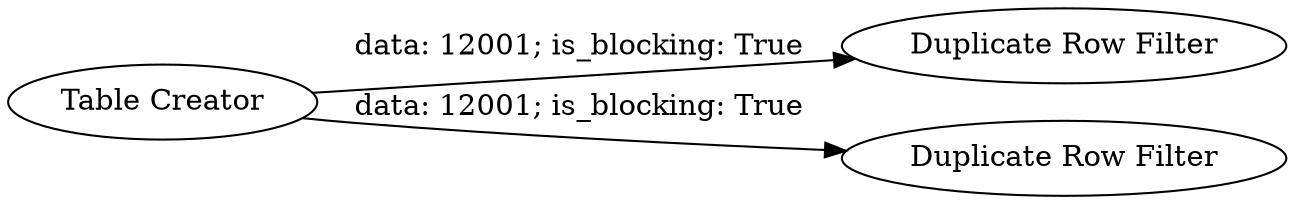 digraph {
	"600845162572426066_5" [label="Duplicate Row Filter"]
	"600845162572426066_4" [label="Table Creator"]
	"600845162572426066_6" [label="Duplicate Row Filter"]
	"600845162572426066_4" -> "600845162572426066_6" [label="data: 12001; is_blocking: True"]
	"600845162572426066_4" -> "600845162572426066_5" [label="data: 12001; is_blocking: True"]
	rankdir=LR
}

